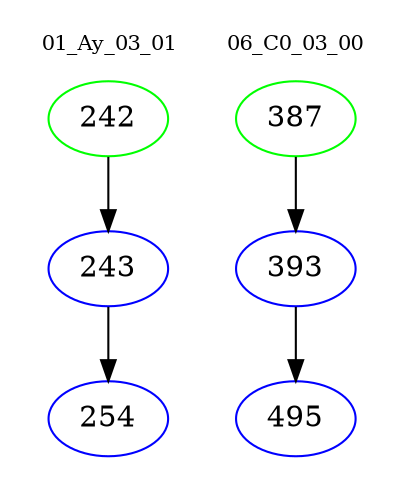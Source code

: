digraph{
subgraph cluster_0 {
color = white
label = "01_Ay_03_01";
fontsize=10;
T0_242 [label="242", color="green"]
T0_242 -> T0_243 [color="black"]
T0_243 [label="243", color="blue"]
T0_243 -> T0_254 [color="black"]
T0_254 [label="254", color="blue"]
}
subgraph cluster_1 {
color = white
label = "06_C0_03_00";
fontsize=10;
T1_387 [label="387", color="green"]
T1_387 -> T1_393 [color="black"]
T1_393 [label="393", color="blue"]
T1_393 -> T1_495 [color="black"]
T1_495 [label="495", color="blue"]
}
}
